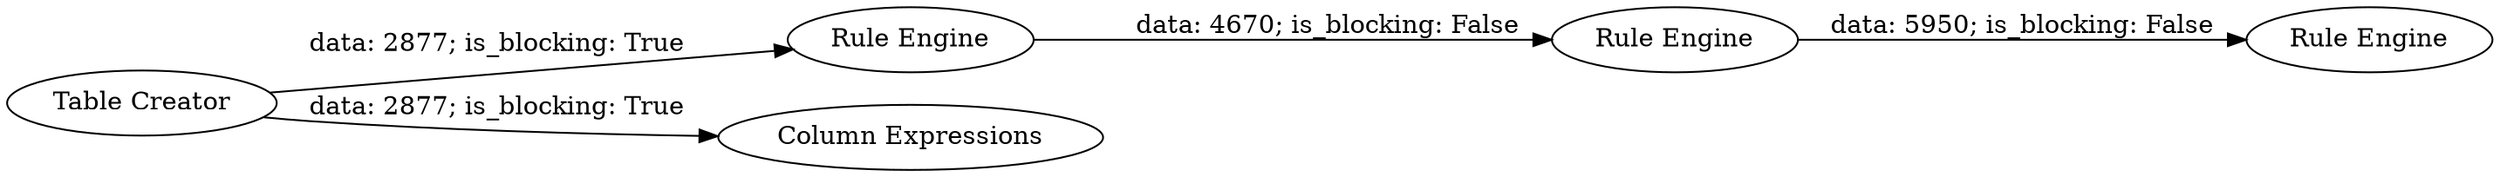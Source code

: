 digraph {
	"-4949143096142860604_4" [label="Rule Engine"]
	"-4949143096142860604_2" [label="Rule Engine"]
	"-4949143096142860604_3" [label="Rule Engine"]
	"-4949143096142860604_5" [label="Column Expressions"]
	"-4949143096142860604_1" [label="Table Creator"]
	"-4949143096142860604_3" -> "-4949143096142860604_4" [label="data: 5950; is_blocking: False"]
	"-4949143096142860604_1" -> "-4949143096142860604_2" [label="data: 2877; is_blocking: True"]
	"-4949143096142860604_2" -> "-4949143096142860604_3" [label="data: 4670; is_blocking: False"]
	"-4949143096142860604_1" -> "-4949143096142860604_5" [label="data: 2877; is_blocking: True"]
	rankdir=LR
}
